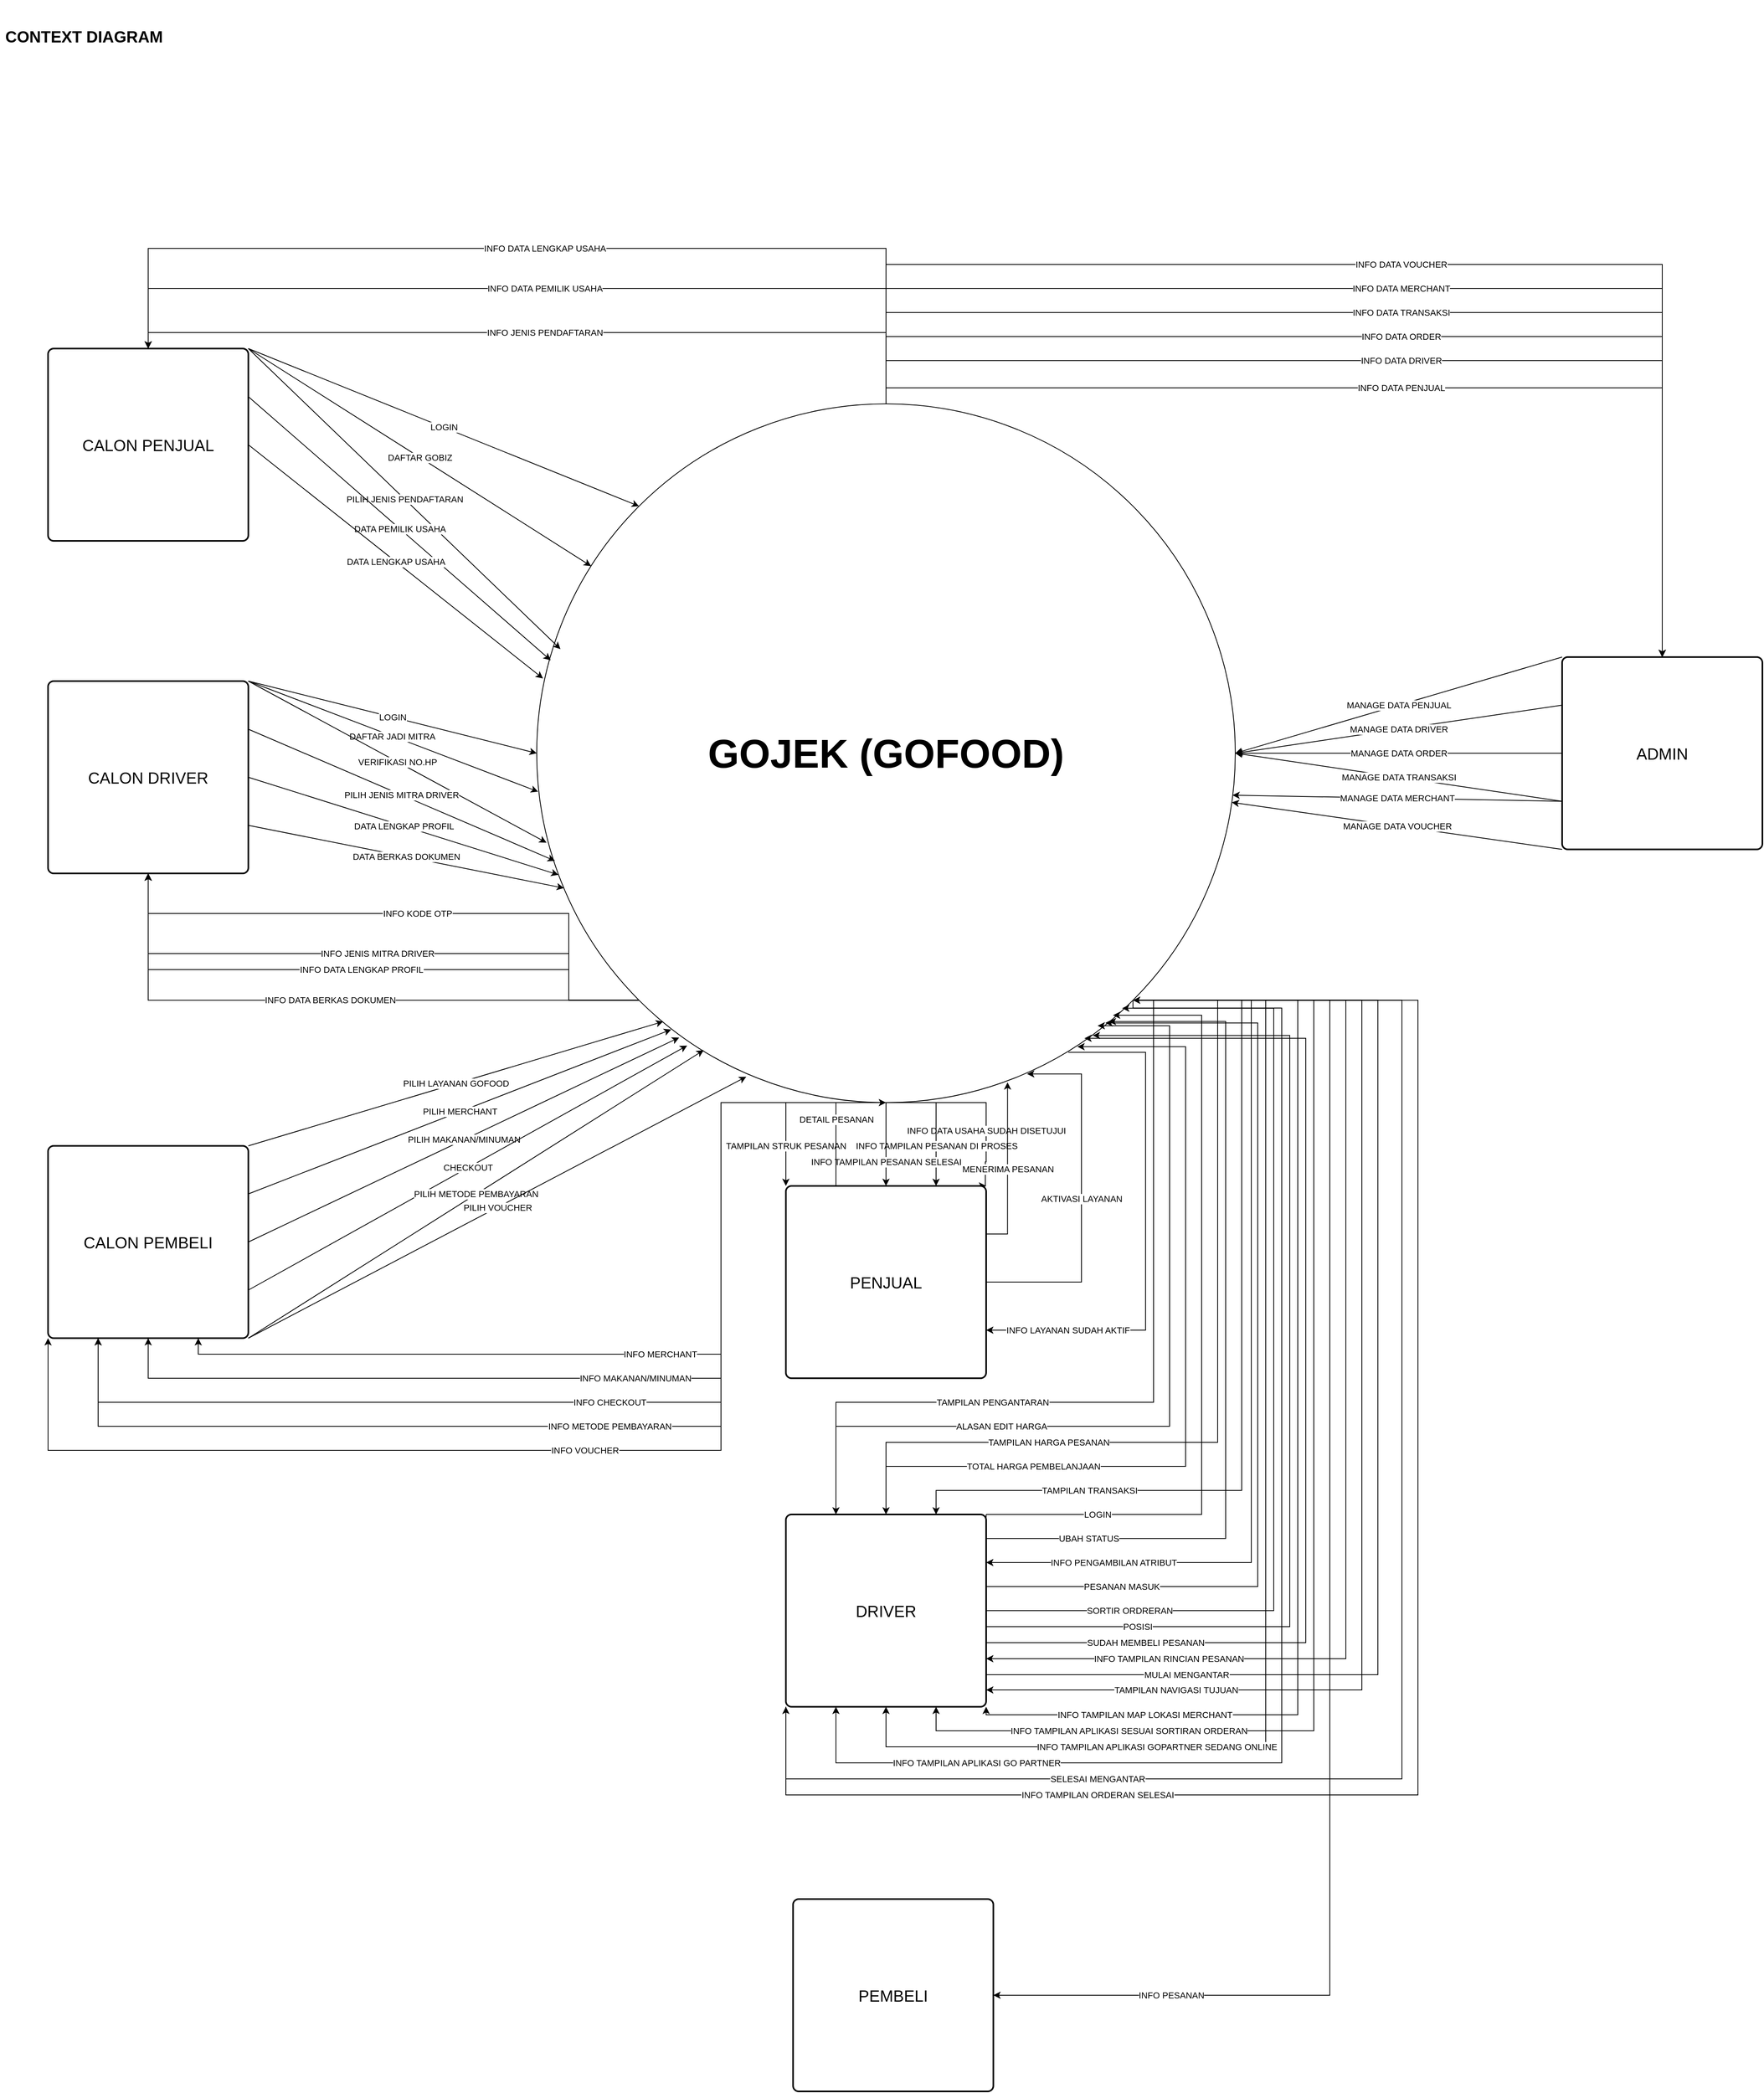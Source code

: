 <mxfile version="16.1.2" type="device"><diagram id="qNPAzWLLIQwViVF5_99x" name="Page-1"><mxGraphModel dx="853" dy="523" grid="1" gridSize="10" guides="1" tooltips="1" connect="1" arrows="1" fold="1" page="1" pageScale="1" pageWidth="2339" pageHeight="3300" math="0" shadow="0"><root><mxCell id="0"/><mxCell id="1" parent="0"/><mxCell id="AlgkqdJsw56AHZs8X-C--29" value="INFO JENIS PENDAFTARAN" style="edgeStyle=orthogonalEdgeStyle;rounded=0;orthogonalLoop=1;jettySize=auto;html=1;exitX=0.5;exitY=0;exitDx=0;exitDy=0;entryX=0.5;entryY=0;entryDx=0;entryDy=0;" parent="1" source="AlgkqdJsw56AHZs8X-C--8" target="AlgkqdJsw56AHZs8X-C--14" edge="1"><mxGeometry relative="1" as="geometry"/></mxCell><mxCell id="AlgkqdJsw56AHZs8X-C--31" value="INFO DATA PEMILIK USAHA" style="edgeStyle=orthogonalEdgeStyle;rounded=0;orthogonalLoop=1;jettySize=auto;html=1;exitX=0.5;exitY=0;exitDx=0;exitDy=0;entryX=0.5;entryY=0;entryDx=0;entryDy=0;" parent="1" source="AlgkqdJsw56AHZs8X-C--8" target="AlgkqdJsw56AHZs8X-C--14" edge="1"><mxGeometry relative="1" as="geometry"><Array as="points"><mxPoint x="1136" y="390"/><mxPoint x="215" y="390"/></Array></mxGeometry></mxCell><mxCell id="AlgkqdJsw56AHZs8X-C--33" value="INFO DATA LENGKAP USAHA" style="edgeStyle=orthogonalEdgeStyle;rounded=0;orthogonalLoop=1;jettySize=auto;html=1;exitX=0.5;exitY=0;exitDx=0;exitDy=0;entryX=0.5;entryY=0;entryDx=0;entryDy=0;" parent="1" source="AlgkqdJsw56AHZs8X-C--8" target="AlgkqdJsw56AHZs8X-C--14" edge="1"><mxGeometry relative="1" as="geometry"><Array as="points"><mxPoint x="1136" y="340"/><mxPoint x="215" y="340"/></Array></mxGeometry></mxCell><mxCell id="AlgkqdJsw56AHZs8X-C--35" value="INFO DATA USAHA SUDAH DISETUJUI" style="edgeStyle=orthogonalEdgeStyle;rounded=0;orthogonalLoop=1;jettySize=auto;html=1;exitX=0.5;exitY=1;exitDx=0;exitDy=0;entryX=1;entryY=0;entryDx=0;entryDy=0;" parent="1" source="AlgkqdJsw56AHZs8X-C--8" target="AlgkqdJsw56AHZs8X-C--34" edge="1"><mxGeometry x="0.382" relative="1" as="geometry"><Array as="points"><mxPoint x="1261" y="1406"/><mxPoint x="1261" y="1480"/><mxPoint x="1260" y="1510"/></Array><mxPoint as="offset"/></mxGeometry></mxCell><mxCell id="AlgkqdJsw56AHZs8X-C--38" value="INFO LAYANAN SUDAH AKTIF" style="edgeStyle=orthogonalEdgeStyle;rounded=0;orthogonalLoop=1;jettySize=auto;html=1;exitX=0.761;exitY=0.928;exitDx=0;exitDy=0;entryX=1;entryY=0.75;entryDx=0;entryDy=0;exitPerimeter=0;" parent="1" source="AlgkqdJsw56AHZs8X-C--8" target="AlgkqdJsw56AHZs8X-C--34" edge="1"><mxGeometry x="0.681" relative="1" as="geometry"><Array as="points"><mxPoint x="1460" y="1343"/><mxPoint x="1460" y="1690"/></Array><mxPoint as="offset"/></mxGeometry></mxCell><mxCell id="AlgkqdJsw56AHZs8X-C--42" value="INFO KODE OTP" style="edgeStyle=orthogonalEdgeStyle;rounded=0;orthogonalLoop=1;jettySize=auto;html=1;exitX=0;exitY=1;exitDx=0;exitDy=0;entryX=0.5;entryY=1;entryDx=0;entryDy=0;" parent="1" source="AlgkqdJsw56AHZs8X-C--8" target="AlgkqdJsw56AHZs8X-C--24" edge="1"><mxGeometry relative="1" as="geometry"><Array as="points"><mxPoint x="740" y="1278"/><mxPoint x="740" y="1170"/><mxPoint x="215" y="1170"/></Array></mxGeometry></mxCell><mxCell id="AlgkqdJsw56AHZs8X-C--44" value="INFO JENIS MITRA DRIVER" style="edgeStyle=orthogonalEdgeStyle;rounded=0;orthogonalLoop=1;jettySize=auto;html=1;exitX=0;exitY=1;exitDx=0;exitDy=0;entryX=0.5;entryY=1;entryDx=0;entryDy=0;" parent="1" source="AlgkqdJsw56AHZs8X-C--8" target="AlgkqdJsw56AHZs8X-C--24" edge="1"><mxGeometry relative="1" as="geometry"><Array as="points"><mxPoint x="740" y="1278"/><mxPoint x="740" y="1220"/><mxPoint x="215" y="1220"/></Array></mxGeometry></mxCell><mxCell id="AlgkqdJsw56AHZs8X-C--46" value="INFO DATA LENGKAP PROFIL" style="edgeStyle=orthogonalEdgeStyle;rounded=0;orthogonalLoop=1;jettySize=auto;html=1;exitX=0;exitY=1;exitDx=0;exitDy=0;entryX=0.5;entryY=1;entryDx=0;entryDy=0;" parent="1" source="AlgkqdJsw56AHZs8X-C--8" target="AlgkqdJsw56AHZs8X-C--24" edge="1"><mxGeometry relative="1" as="geometry"><Array as="points"><mxPoint x="740" y="1278"/><mxPoint x="740" y="1240"/><mxPoint x="215" y="1240"/></Array></mxGeometry></mxCell><mxCell id="AlgkqdJsw56AHZs8X-C--48" value="INFO DATA BERKAS DOKUMEN" style="edgeStyle=orthogonalEdgeStyle;rounded=0;orthogonalLoop=1;jettySize=auto;html=1;exitX=0;exitY=1;exitDx=0;exitDy=0;entryX=0.5;entryY=1;entryDx=0;entryDy=0;" parent="1" source="AlgkqdJsw56AHZs8X-C--8" target="AlgkqdJsw56AHZs8X-C--24" edge="1"><mxGeometry relative="1" as="geometry"><Array as="points"><mxPoint x="215" y="1278"/></Array></mxGeometry></mxCell><mxCell id="AlgkqdJsw56AHZs8X-C--51" value="INFO PENGAMBILAN ATRIBUT" style="edgeStyle=orthogonalEdgeStyle;rounded=0;orthogonalLoop=1;jettySize=auto;html=1;exitX=1;exitY=1;exitDx=0;exitDy=0;entryX=1;entryY=0.25;entryDx=0;entryDy=0;" parent="1" source="AlgkqdJsw56AHZs8X-C--8" target="AlgkqdJsw56AHZs8X-C--49" edge="1"><mxGeometry x="0.731" relative="1" as="geometry"><Array as="points"><mxPoint x="1592" y="1278"/><mxPoint x="1592" y="1980"/></Array><mxPoint as="offset"/></mxGeometry></mxCell><mxCell id="AlgkqdJsw56AHZs8X-C--59" value="INFO PESANAN" style="edgeStyle=orthogonalEdgeStyle;rounded=0;orthogonalLoop=1;jettySize=auto;html=1;exitX=1;exitY=1;exitDx=0;exitDy=0;entryX=1;entryY=0.5;entryDx=0;entryDy=0;" parent="1" source="AlgkqdJsw56AHZs8X-C--8" target="AlgkqdJsw56AHZs8X-C--58" edge="1"><mxGeometry x="0.766" relative="1" as="geometry"><Array as="points"><mxPoint x="1690" y="1278"/><mxPoint x="1690" y="2520"/></Array><mxPoint x="-1" as="offset"/></mxGeometry></mxCell><mxCell id="AlgkqdJsw56AHZs8X-C--60" value="INFO MERCHANT" style="edgeStyle=orthogonalEdgeStyle;rounded=0;orthogonalLoop=1;jettySize=auto;html=1;exitX=0.5;exitY=1;exitDx=0;exitDy=0;entryX=0.75;entryY=1;entryDx=0;entryDy=0;" parent="1" source="AlgkqdJsw56AHZs8X-C--8" target="AlgkqdJsw56AHZs8X-C--25" edge="1"><mxGeometry relative="1" as="geometry"><Array as="points"><mxPoint x="930" y="1406"/><mxPoint x="930" y="1720"/><mxPoint x="278" y="1720"/></Array></mxGeometry></mxCell><mxCell id="AlgkqdJsw56AHZs8X-C--61" value="INFO MAKANAN/MINUMAN" style="edgeStyle=orthogonalEdgeStyle;rounded=0;orthogonalLoop=1;jettySize=auto;html=1;exitX=0.5;exitY=1;exitDx=0;exitDy=0;entryX=0.5;entryY=1;entryDx=0;entryDy=0;" parent="1" source="AlgkqdJsw56AHZs8X-C--8" target="AlgkqdJsw56AHZs8X-C--25" edge="1"><mxGeometry relative="1" as="geometry"><Array as="points"><mxPoint x="930" y="1406"/><mxPoint x="930" y="1750"/><mxPoint x="215" y="1750"/></Array></mxGeometry></mxCell><mxCell id="AlgkqdJsw56AHZs8X-C--62" value="INFO CHECKOUT" style="edgeStyle=orthogonalEdgeStyle;rounded=0;orthogonalLoop=1;jettySize=auto;html=1;exitX=0.5;exitY=1;exitDx=0;exitDy=0;entryX=0.25;entryY=1;entryDx=0;entryDy=0;" parent="1" source="AlgkqdJsw56AHZs8X-C--8" target="AlgkqdJsw56AHZs8X-C--25" edge="1"><mxGeometry relative="1" as="geometry"><Array as="points"><mxPoint x="930" y="1406"/><mxPoint x="930" y="1780"/><mxPoint x="153" y="1780"/></Array></mxGeometry></mxCell><mxCell id="AlgkqdJsw56AHZs8X-C--63" value="INFO METODE PEMBAYARAN" style="edgeStyle=orthogonalEdgeStyle;rounded=0;orthogonalLoop=1;jettySize=auto;html=1;exitX=0.5;exitY=1;exitDx=0;exitDy=0;entryX=0.25;entryY=1;entryDx=0;entryDy=0;" parent="1" source="AlgkqdJsw56AHZs8X-C--8" target="AlgkqdJsw56AHZs8X-C--25" edge="1"><mxGeometry relative="1" as="geometry"><Array as="points"><mxPoint x="930" y="1406"/><mxPoint x="930" y="1810"/><mxPoint x="153" y="1810"/></Array></mxGeometry></mxCell><mxCell id="AlgkqdJsw56AHZs8X-C--64" value="INFO VOUCHER" style="edgeStyle=orthogonalEdgeStyle;rounded=0;orthogonalLoop=1;jettySize=auto;html=1;exitX=0.5;exitY=1;exitDx=0;exitDy=0;entryX=0;entryY=1;entryDx=0;entryDy=0;" parent="1" source="AlgkqdJsw56AHZs8X-C--8" target="AlgkqdJsw56AHZs8X-C--25" edge="1"><mxGeometry relative="1" as="geometry"><Array as="points"><mxPoint x="930" y="1406"/><mxPoint x="930" y="1840"/><mxPoint x="90" y="1840"/></Array></mxGeometry></mxCell><mxCell id="AlgkqdJsw56AHZs8X-C--71" value="INFO DATA PENJUAL" style="edgeStyle=orthogonalEdgeStyle;rounded=0;orthogonalLoop=1;jettySize=auto;html=1;exitX=0.5;exitY=0;exitDx=0;exitDy=0;entryX=0.5;entryY=0;entryDx=0;entryDy=0;" parent="1" source="AlgkqdJsw56AHZs8X-C--8" target="AlgkqdJsw56AHZs8X-C--20" edge="1"><mxGeometry relative="1" as="geometry"/></mxCell><mxCell id="AlgkqdJsw56AHZs8X-C--72" value="INFO DATA DRIVER" style="edgeStyle=orthogonalEdgeStyle;rounded=0;orthogonalLoop=1;jettySize=auto;html=1;exitX=0.5;exitY=0;exitDx=0;exitDy=0;entryX=0.5;entryY=0;entryDx=0;entryDy=0;" parent="1" source="AlgkqdJsw56AHZs8X-C--8" target="AlgkqdJsw56AHZs8X-C--20" edge="1"><mxGeometry relative="1" as="geometry"><Array as="points"><mxPoint x="1136" y="480"/><mxPoint x="2105" y="480"/></Array></mxGeometry></mxCell><mxCell id="AlgkqdJsw56AHZs8X-C--73" value="INFO DATA ORDER" style="edgeStyle=orthogonalEdgeStyle;rounded=0;orthogonalLoop=1;jettySize=auto;html=1;exitX=0.5;exitY=0;exitDx=0;exitDy=0;entryX=0.5;entryY=0;entryDx=0;entryDy=0;" parent="1" source="AlgkqdJsw56AHZs8X-C--8" target="AlgkqdJsw56AHZs8X-C--20" edge="1"><mxGeometry relative="1" as="geometry"><Array as="points"><mxPoint x="1136" y="450"/><mxPoint x="2105" y="450"/></Array></mxGeometry></mxCell><mxCell id="AlgkqdJsw56AHZs8X-C--74" value="INFO DATA TRANSAKSI" style="edgeStyle=orthogonalEdgeStyle;rounded=0;orthogonalLoop=1;jettySize=auto;html=1;exitX=0.5;exitY=0;exitDx=0;exitDy=0;entryX=0.5;entryY=0;entryDx=0;entryDy=0;" parent="1" source="AlgkqdJsw56AHZs8X-C--8" target="AlgkqdJsw56AHZs8X-C--20" edge="1"><mxGeometry relative="1" as="geometry"><Array as="points"><mxPoint x="1136" y="420"/><mxPoint x="2105" y="420"/></Array></mxGeometry></mxCell><mxCell id="AlgkqdJsw56AHZs8X-C--75" value="INFO DATA MERCHANT" style="edgeStyle=orthogonalEdgeStyle;rounded=0;orthogonalLoop=1;jettySize=auto;html=1;exitX=0.5;exitY=0;exitDx=0;exitDy=0;entryX=0.5;entryY=0;entryDx=0;entryDy=0;" parent="1" source="AlgkqdJsw56AHZs8X-C--8" target="AlgkqdJsw56AHZs8X-C--20" edge="1"><mxGeometry relative="1" as="geometry"><Array as="points"><mxPoint x="1136" y="390"/><mxPoint x="2105" y="390"/></Array></mxGeometry></mxCell><mxCell id="AlgkqdJsw56AHZs8X-C--76" value="INFO DATA VOUCHER" style="edgeStyle=orthogonalEdgeStyle;rounded=0;orthogonalLoop=1;jettySize=auto;html=1;exitX=0.5;exitY=0;exitDx=0;exitDy=0;entryX=0.5;entryY=0;entryDx=0;entryDy=0;" parent="1" source="AlgkqdJsw56AHZs8X-C--8" target="AlgkqdJsw56AHZs8X-C--20" edge="1"><mxGeometry relative="1" as="geometry"><Array as="points"><mxPoint x="1136" y="360"/><mxPoint x="2105" y="360"/></Array></mxGeometry></mxCell><mxCell id="VKPBdUOUW9ax7Wd3EHMU-4" value="INFO TAMPILAN APLIKASI GOPARTNER SEDANG ONLINE" style="edgeStyle=orthogonalEdgeStyle;rounded=0;orthogonalLoop=1;jettySize=auto;html=1;exitX=1;exitY=1;exitDx=0;exitDy=0;entryX=0.5;entryY=1;entryDx=0;entryDy=0;" edge="1" parent="1" source="AlgkqdJsw56AHZs8X-C--8" target="AlgkqdJsw56AHZs8X-C--49"><mxGeometry x="0.521" relative="1" as="geometry"><Array as="points"><mxPoint x="1610" y="1278"/><mxPoint x="1610" y="2210"/><mxPoint x="1136" y="2210"/></Array><mxPoint as="offset"/></mxGeometry></mxCell><mxCell id="VKPBdUOUW9ax7Wd3EHMU-6" value="INFO TAMPILAN APLIKASI SESUAI SORTIRAN ORDERAN" style="edgeStyle=orthogonalEdgeStyle;rounded=0;orthogonalLoop=1;jettySize=auto;html=1;exitX=1;exitY=1;exitDx=0;exitDy=0;entryX=0.75;entryY=1;entryDx=0;entryDy=0;" edge="1" parent="1" source="AlgkqdJsw56AHZs8X-C--8" target="AlgkqdJsw56AHZs8X-C--49"><mxGeometry x="0.669" relative="1" as="geometry"><mxPoint x="1360" y="2172.191" as="targetPoint"/><Array as="points"><mxPoint x="1670" y="1278"/><mxPoint x="1670" y="2190"/><mxPoint x="1199" y="2190"/></Array><mxPoint x="-1" as="offset"/></mxGeometry></mxCell><mxCell id="VKPBdUOUW9ax7Wd3EHMU-8" value="INFO TAMPILAN MAP LOKASI MERCHANT" style="edgeStyle=orthogonalEdgeStyle;rounded=0;orthogonalLoop=1;jettySize=auto;html=1;exitX=1;exitY=1;exitDx=0;exitDy=0;entryX=1;entryY=1;entryDx=0;entryDy=0;" edge="1" parent="1" source="AlgkqdJsw56AHZs8X-C--8" target="AlgkqdJsw56AHZs8X-C--49"><mxGeometry x="0.721" relative="1" as="geometry"><Array as="points"><mxPoint x="1650" y="1278"/><mxPoint x="1650" y="2170"/><mxPoint x="1261" y="2170"/></Array><mxPoint x="-1" as="offset"/></mxGeometry></mxCell><mxCell id="VKPBdUOUW9ax7Wd3EHMU-10" value="INFO TAMPILAN RINCIAN PESANAN" style="edgeStyle=orthogonalEdgeStyle;rounded=0;orthogonalLoop=1;jettySize=auto;html=1;exitX=1;exitY=1;exitDx=0;exitDy=0;entryX=1;entryY=0.75;entryDx=0;entryDy=0;" edge="1" parent="1" source="AlgkqdJsw56AHZs8X-C--8" target="AlgkqdJsw56AHZs8X-C--49"><mxGeometry x="0.702" relative="1" as="geometry"><Array as="points"><mxPoint x="1710" y="1278"/><mxPoint x="1710" y="2100"/></Array><mxPoint x="-1" as="offset"/></mxGeometry></mxCell><mxCell id="VKPBdUOUW9ax7Wd3EHMU-12" value="TAMPILAN TRANSAKSI" style="edgeStyle=orthogonalEdgeStyle;rounded=0;orthogonalLoop=1;jettySize=auto;html=1;exitX=1;exitY=1;exitDx=0;exitDy=0;entryX=0.75;entryY=0;entryDx=0;entryDy=0;" edge="1" parent="1" source="AlgkqdJsw56AHZs8X-C--8" target="AlgkqdJsw56AHZs8X-C--49"><mxGeometry x="0.618" relative="1" as="geometry"><Array as="points"><mxPoint x="1580" y="1278"/><mxPoint x="1580" y="1890"/><mxPoint x="1199" y="1890"/></Array><mxPoint as="offset"/></mxGeometry></mxCell><mxCell id="VKPBdUOUW9ax7Wd3EHMU-14" value="TAMPILAN HARGA PESANAN" style="edgeStyle=orthogonalEdgeStyle;rounded=0;orthogonalLoop=1;jettySize=auto;html=1;exitX=1;exitY=1;exitDx=0;exitDy=0;entryX=0.5;entryY=0;entryDx=0;entryDy=0;" edge="1" parent="1" source="AlgkqdJsw56AHZs8X-C--8" target="AlgkqdJsw56AHZs8X-C--49"><mxGeometry x="0.494" relative="1" as="geometry"><Array as="points"><mxPoint x="1550" y="1278"/><mxPoint x="1550" y="1830"/><mxPoint x="1136" y="1830"/></Array><mxPoint x="-1" as="offset"/></mxGeometry></mxCell><mxCell id="VKPBdUOUW9ax7Wd3EHMU-16" value="TAMPILAN PENGANTARAN" style="edgeStyle=orthogonalEdgeStyle;rounded=0;orthogonalLoop=1;jettySize=auto;html=1;exitX=1;exitY=1;exitDx=0;exitDy=0;entryX=0.25;entryY=0;entryDx=0;entryDy=0;" edge="1" parent="1" source="AlgkqdJsw56AHZs8X-C--8" target="AlgkqdJsw56AHZs8X-C--49"><mxGeometry x="0.368" relative="1" as="geometry"><Array as="points"><mxPoint x="1470" y="1278"/><mxPoint x="1470" y="1780"/><mxPoint x="1073" y="1780"/></Array><mxPoint x="-1" as="offset"/></mxGeometry></mxCell><mxCell id="VKPBdUOUW9ax7Wd3EHMU-18" value="TAMPILAN NAVIGASI TUJUAN" style="edgeStyle=orthogonalEdgeStyle;rounded=0;orthogonalLoop=1;jettySize=auto;html=1;exitX=1;exitY=1;exitDx=0;exitDy=0;" edge="1" parent="1" source="AlgkqdJsw56AHZs8X-C--8" target="AlgkqdJsw56AHZs8X-C--49"><mxGeometry x="0.707" relative="1" as="geometry"><Array as="points"><mxPoint x="1730" y="1278"/><mxPoint x="1730" y="2139"/></Array><mxPoint as="offset"/></mxGeometry></mxCell><mxCell id="VKPBdUOUW9ax7Wd3EHMU-20" value="INFO TAMPILAN ORDERAN SELESAI" style="edgeStyle=orthogonalEdgeStyle;rounded=0;orthogonalLoop=1;jettySize=auto;html=1;exitX=1;exitY=1;exitDx=0;exitDy=0;entryX=0;entryY=1;entryDx=0;entryDy=0;" edge="1" parent="1" source="AlgkqdJsw56AHZs8X-C--8" target="AlgkqdJsw56AHZs8X-C--49"><mxGeometry x="0.556" relative="1" as="geometry"><Array as="points"><mxPoint x="1800" y="1278"/><mxPoint x="1800" y="2270"/><mxPoint x="1011" y="2270"/></Array><mxPoint as="offset"/></mxGeometry></mxCell><mxCell id="VKPBdUOUW9ax7Wd3EHMU-22" value="INFO TAMPILAN PESANAN DI PROSES" style="edgeStyle=orthogonalEdgeStyle;rounded=0;orthogonalLoop=1;jettySize=auto;html=1;exitX=0.5;exitY=1;exitDx=0;exitDy=0;entryX=0.75;entryY=0;entryDx=0;entryDy=0;" edge="1" parent="1" source="AlgkqdJsw56AHZs8X-C--8" target="AlgkqdJsw56AHZs8X-C--34"><mxGeometry x="0.4" relative="1" as="geometry"><Array as="points"><mxPoint x="1199" y="1406"/></Array><mxPoint as="offset"/></mxGeometry></mxCell><mxCell id="VKPBdUOUW9ax7Wd3EHMU-23" value="INFO TAMPILAN PESANAN SELESAI" style="edgeStyle=orthogonalEdgeStyle;rounded=0;orthogonalLoop=1;jettySize=auto;html=1;exitX=0.5;exitY=1;exitDx=0;exitDy=0;entryX=0.5;entryY=0;entryDx=0;entryDy=0;" edge="1" parent="1" source="AlgkqdJsw56AHZs8X-C--8" target="AlgkqdJsw56AHZs8X-C--34"><mxGeometry x="0.423" relative="1" as="geometry"><mxPoint as="offset"/></mxGeometry></mxCell><mxCell id="VKPBdUOUW9ax7Wd3EHMU-25" value="TAMPILAN STRUK PESANAN" style="edgeStyle=orthogonalEdgeStyle;rounded=0;orthogonalLoop=1;jettySize=auto;html=1;exitX=0.5;exitY=1;exitDx=0;exitDy=0;entryX=0;entryY=0;entryDx=0;entryDy=0;" edge="1" parent="1" source="AlgkqdJsw56AHZs8X-C--8" target="AlgkqdJsw56AHZs8X-C--34"><mxGeometry x="0.563" relative="1" as="geometry"><Array as="points"><mxPoint x="1011" y="1406"/></Array><mxPoint as="offset"/></mxGeometry></mxCell><mxCell id="AlgkqdJsw56AHZs8X-C--8" value="&lt;span style=&quot;font-size: 50px;&quot;&gt;&lt;b style=&quot;font-size: 50px;&quot;&gt;GOJEK (GOFOOD)&lt;/b&gt;&lt;/span&gt;" style="ellipse;whiteSpace=wrap;html=1;aspect=fixed;fontSize=50;" parent="1" vertex="1"><mxGeometry x="700" y="534" width="872" height="872" as="geometry"/></mxCell><mxCell id="AlgkqdJsw56AHZs8X-C--9" value="CONTEXT DIAGRAM" style="text;html=1;strokeColor=none;fillColor=none;align=center;verticalAlign=middle;whiteSpace=wrap;rounded=0;fontSize=20;fontStyle=1" parent="1" vertex="1"><mxGeometry x="30" y="30" width="210" height="90" as="geometry"/></mxCell><mxCell id="AlgkqdJsw56AHZs8X-C--26" value="LOGIN" style="rounded=0;orthogonalLoop=1;jettySize=auto;html=1;exitX=1;exitY=0;exitDx=0;exitDy=0;entryX=0;entryY=0;entryDx=0;entryDy=0;" parent="1" source="AlgkqdJsw56AHZs8X-C--14" target="AlgkqdJsw56AHZs8X-C--8" edge="1"><mxGeometry relative="1" as="geometry"/></mxCell><mxCell id="AlgkqdJsw56AHZs8X-C--27" value="DAFTAR GOBIZ" style="edgeStyle=none;rounded=0;orthogonalLoop=1;jettySize=auto;html=1;exitX=1;exitY=0;exitDx=0;exitDy=0;" parent="1" source="AlgkqdJsw56AHZs8X-C--14" target="AlgkqdJsw56AHZs8X-C--8" edge="1"><mxGeometry relative="1" as="geometry"/></mxCell><mxCell id="AlgkqdJsw56AHZs8X-C--28" value="PILIH JENIS PENDAFTARAN" style="edgeStyle=none;rounded=0;orthogonalLoop=1;jettySize=auto;html=1;exitX=1;exitY=0;exitDx=0;exitDy=0;entryX=0.034;entryY=0.351;entryDx=0;entryDy=0;entryPerimeter=0;" parent="1" source="AlgkqdJsw56AHZs8X-C--14" target="AlgkqdJsw56AHZs8X-C--8" edge="1"><mxGeometry relative="1" as="geometry"><mxPoint x="400" y="780" as="targetPoint"/></mxGeometry></mxCell><mxCell id="AlgkqdJsw56AHZs8X-C--30" value="DATA PEMILIK USAHA" style="rounded=0;orthogonalLoop=1;jettySize=auto;html=1;exitX=1;exitY=0.25;exitDx=0;exitDy=0;entryX=0.02;entryY=0.367;entryDx=0;entryDy=0;entryPerimeter=0;" parent="1" source="AlgkqdJsw56AHZs8X-C--14" target="AlgkqdJsw56AHZs8X-C--8" edge="1"><mxGeometry relative="1" as="geometry"/></mxCell><mxCell id="AlgkqdJsw56AHZs8X-C--32" value="DATA LENGKAP USAHA" style="rounded=0;orthogonalLoop=1;jettySize=auto;html=1;exitX=1;exitY=0.5;exitDx=0;exitDy=0;entryX=0.009;entryY=0.393;entryDx=0;entryDy=0;entryPerimeter=0;" parent="1" source="AlgkqdJsw56AHZs8X-C--14" target="AlgkqdJsw56AHZs8X-C--8" edge="1"><mxGeometry relative="1" as="geometry"/></mxCell><mxCell id="AlgkqdJsw56AHZs8X-C--14" value="&lt;font style=&quot;font-size: 20px&quot;&gt;CALON PENJUAL&lt;/font&gt;" style="rounded=1;whiteSpace=wrap;html=1;absoluteArcSize=1;arcSize=14;strokeWidth=2;" parent="1" vertex="1"><mxGeometry x="90" y="465" width="250" height="240" as="geometry"/></mxCell><mxCell id="AlgkqdJsw56AHZs8X-C--65" value="MANAGE DATA PENJUAL" style="rounded=0;orthogonalLoop=1;jettySize=auto;html=1;exitX=0;exitY=0;exitDx=0;exitDy=0;entryX=1;entryY=0.5;entryDx=0;entryDy=0;" parent="1" source="AlgkqdJsw56AHZs8X-C--20" target="AlgkqdJsw56AHZs8X-C--8" edge="1"><mxGeometry relative="1" as="geometry"/></mxCell><mxCell id="AlgkqdJsw56AHZs8X-C--66" value="MANAGE DATA DRIVER" style="edgeStyle=none;rounded=0;orthogonalLoop=1;jettySize=auto;html=1;exitX=0;exitY=0.25;exitDx=0;exitDy=0;entryX=1;entryY=0.5;entryDx=0;entryDy=0;" parent="1" source="AlgkqdJsw56AHZs8X-C--20" target="AlgkqdJsw56AHZs8X-C--8" edge="1"><mxGeometry relative="1" as="geometry"/></mxCell><mxCell id="AlgkqdJsw56AHZs8X-C--67" value="MANAGE DATA ORDER" style="edgeStyle=none;rounded=0;orthogonalLoop=1;jettySize=auto;html=1;exitX=0;exitY=0.5;exitDx=0;exitDy=0;entryX=1;entryY=0.5;entryDx=0;entryDy=0;" parent="1" source="AlgkqdJsw56AHZs8X-C--20" target="AlgkqdJsw56AHZs8X-C--8" edge="1"><mxGeometry relative="1" as="geometry"/></mxCell><mxCell id="AlgkqdJsw56AHZs8X-C--68" value="MANAGE DATA TRANSAKSI" style="edgeStyle=none;rounded=0;orthogonalLoop=1;jettySize=auto;html=1;exitX=0;exitY=0.75;exitDx=0;exitDy=0;entryX=1;entryY=0.5;entryDx=0;entryDy=0;" parent="1" source="AlgkqdJsw56AHZs8X-C--20" target="AlgkqdJsw56AHZs8X-C--8" edge="1"><mxGeometry relative="1" as="geometry"/></mxCell><mxCell id="AlgkqdJsw56AHZs8X-C--69" value="MANAGE DATA MERCHANT" style="edgeStyle=none;rounded=0;orthogonalLoop=1;jettySize=auto;html=1;exitX=0;exitY=0.75;exitDx=0;exitDy=0;entryX=0.996;entryY=0.56;entryDx=0;entryDy=0;entryPerimeter=0;" parent="1" source="AlgkqdJsw56AHZs8X-C--20" target="AlgkqdJsw56AHZs8X-C--8" edge="1"><mxGeometry relative="1" as="geometry"/></mxCell><mxCell id="AlgkqdJsw56AHZs8X-C--70" value="MANAGE DATA VOUCHER" style="edgeStyle=none;rounded=0;orthogonalLoop=1;jettySize=auto;html=1;exitX=0;exitY=1;exitDx=0;exitDy=0;" parent="1" source="AlgkqdJsw56AHZs8X-C--20" target="AlgkqdJsw56AHZs8X-C--8" edge="1"><mxGeometry relative="1" as="geometry"/></mxCell><mxCell id="AlgkqdJsw56AHZs8X-C--20" value="&lt;font style=&quot;font-size: 20px&quot;&gt;ADMIN&lt;/font&gt;" style="rounded=1;whiteSpace=wrap;html=1;absoluteArcSize=1;arcSize=14;strokeWidth=2;" parent="1" vertex="1"><mxGeometry x="1980" y="850" width="250" height="240" as="geometry"/></mxCell><mxCell id="AlgkqdJsw56AHZs8X-C--39" value="LOGIN" style="rounded=0;orthogonalLoop=1;jettySize=auto;html=1;exitX=1;exitY=0;exitDx=0;exitDy=0;entryX=0;entryY=0.5;entryDx=0;entryDy=0;" parent="1" source="AlgkqdJsw56AHZs8X-C--24" target="AlgkqdJsw56AHZs8X-C--8" edge="1"><mxGeometry relative="1" as="geometry"/></mxCell><mxCell id="AlgkqdJsw56AHZs8X-C--40" value="DAFTAR JADI MITRA&amp;nbsp;" style="edgeStyle=none;rounded=0;orthogonalLoop=1;jettySize=auto;html=1;exitX=1;exitY=0;exitDx=0;exitDy=0;entryX=0.002;entryY=0.555;entryDx=0;entryDy=0;entryPerimeter=0;" parent="1" source="AlgkqdJsw56AHZs8X-C--24" target="AlgkqdJsw56AHZs8X-C--8" edge="1"><mxGeometry relative="1" as="geometry"/></mxCell><mxCell id="AlgkqdJsw56AHZs8X-C--41" value="VERIFIKASI NO.HP" style="edgeStyle=none;rounded=0;orthogonalLoop=1;jettySize=auto;html=1;exitX=1;exitY=0;exitDx=0;exitDy=0;entryX=0.014;entryY=0.628;entryDx=0;entryDy=0;entryPerimeter=0;" parent="1" source="AlgkqdJsw56AHZs8X-C--24" target="AlgkqdJsw56AHZs8X-C--8" edge="1"><mxGeometry relative="1" as="geometry"/></mxCell><mxCell id="AlgkqdJsw56AHZs8X-C--43" value="PILIH JENIS MITRA DRIVER" style="rounded=0;orthogonalLoop=1;jettySize=auto;html=1;exitX=1;exitY=0.25;exitDx=0;exitDy=0;entryX=0.026;entryY=0.654;entryDx=0;entryDy=0;entryPerimeter=0;" parent="1" source="AlgkqdJsw56AHZs8X-C--24" target="AlgkqdJsw56AHZs8X-C--8" edge="1"><mxGeometry relative="1" as="geometry"/></mxCell><mxCell id="AlgkqdJsw56AHZs8X-C--45" value="DATA LENGKAP PROFIL" style="rounded=0;orthogonalLoop=1;jettySize=auto;html=1;exitX=1;exitY=0.5;exitDx=0;exitDy=0;entryX=0.031;entryY=0.674;entryDx=0;entryDy=0;entryPerimeter=0;" parent="1" source="AlgkqdJsw56AHZs8X-C--24" target="AlgkqdJsw56AHZs8X-C--8" edge="1"><mxGeometry relative="1" as="geometry"/></mxCell><mxCell id="AlgkqdJsw56AHZs8X-C--47" value="DATA BERKAS DOKUMEN" style="rounded=0;orthogonalLoop=1;jettySize=auto;html=1;exitX=1;exitY=0.75;exitDx=0;exitDy=0;entryX=0.039;entryY=0.693;entryDx=0;entryDy=0;entryPerimeter=0;" parent="1" source="AlgkqdJsw56AHZs8X-C--24" target="AlgkqdJsw56AHZs8X-C--8" edge="1"><mxGeometry relative="1" as="geometry"/></mxCell><mxCell id="AlgkqdJsw56AHZs8X-C--24" value="&lt;font style=&quot;font-size: 20px&quot;&gt;CALON DRIVER&lt;/font&gt;" style="rounded=1;whiteSpace=wrap;html=1;absoluteArcSize=1;arcSize=14;strokeWidth=2;" parent="1" vertex="1"><mxGeometry x="90" y="880" width="250" height="240" as="geometry"/></mxCell><mxCell id="AlgkqdJsw56AHZs8X-C--52" value="PILIH LAYANAN GOFOOD" style="rounded=0;orthogonalLoop=1;jettySize=auto;html=1;exitX=1;exitY=0;exitDx=0;exitDy=0;entryX=0.181;entryY=0.884;entryDx=0;entryDy=0;entryPerimeter=0;" parent="1" source="AlgkqdJsw56AHZs8X-C--25" target="AlgkqdJsw56AHZs8X-C--8" edge="1"><mxGeometry relative="1" as="geometry"/></mxCell><mxCell id="AlgkqdJsw56AHZs8X-C--25" value="&lt;font style=&quot;font-size: 20px&quot;&gt;CALON PEMBELI&lt;/font&gt;" style="rounded=1;whiteSpace=wrap;html=1;absoluteArcSize=1;arcSize=14;strokeWidth=2;" parent="1" vertex="1"><mxGeometry x="90" y="1460" width="250" height="240" as="geometry"/></mxCell><mxCell id="AlgkqdJsw56AHZs8X-C--37" value="AKTIVASI LAYANAN" style="edgeStyle=orthogonalEdgeStyle;rounded=0;orthogonalLoop=1;jettySize=auto;html=1;exitX=1;exitY=0.5;exitDx=0;exitDy=0;entryX=0.702;entryY=0.959;entryDx=0;entryDy=0;entryPerimeter=0;" parent="1" source="AlgkqdJsw56AHZs8X-C--34" target="AlgkqdJsw56AHZs8X-C--8" edge="1"><mxGeometry relative="1" as="geometry"><mxPoint x="1390" y="1430" as="targetPoint"/><Array as="points"><mxPoint x="1380" y="1630"/><mxPoint x="1380" y="1370"/></Array></mxGeometry></mxCell><mxCell id="VKPBdUOUW9ax7Wd3EHMU-21" value="MENERIMA PESANAN" style="edgeStyle=orthogonalEdgeStyle;rounded=0;orthogonalLoop=1;jettySize=auto;html=1;exitX=1;exitY=0.25;exitDx=0;exitDy=0;entryX=0.674;entryY=0.971;entryDx=0;entryDy=0;entryPerimeter=0;" edge="1" parent="1" source="AlgkqdJsw56AHZs8X-C--34" target="AlgkqdJsw56AHZs8X-C--8"><mxGeometry relative="1" as="geometry"><Array as="points"><mxPoint x="1288" y="1570"/></Array></mxGeometry></mxCell><mxCell id="VKPBdUOUW9ax7Wd3EHMU-24" value="DETAIL PESANAN" style="edgeStyle=orthogonalEdgeStyle;rounded=0;orthogonalLoop=1;jettySize=auto;html=1;exitX=0.25;exitY=0;exitDx=0;exitDy=0;entryX=0.5;entryY=1;entryDx=0;entryDy=0;" edge="1" parent="1" source="AlgkqdJsw56AHZs8X-C--34" target="AlgkqdJsw56AHZs8X-C--8"><mxGeometry relative="1" as="geometry"><Array as="points"><mxPoint x="1073" y="1406"/></Array></mxGeometry></mxCell><mxCell id="AlgkqdJsw56AHZs8X-C--34" value="&lt;font style=&quot;font-size: 20px&quot;&gt;PENJUAL&lt;/font&gt;" style="rounded=1;whiteSpace=wrap;html=1;absoluteArcSize=1;arcSize=14;strokeWidth=2;" parent="1" vertex="1"><mxGeometry x="1011" y="1510" width="250" height="240" as="geometry"/></mxCell><mxCell id="VKPBdUOUW9ax7Wd3EHMU-1" value="LOGIN" style="edgeStyle=orthogonalEdgeStyle;rounded=0;orthogonalLoop=1;jettySize=auto;html=1;exitX=1;exitY=0;exitDx=0;exitDy=0;entryX=0.825;entryY=0.875;entryDx=0;entryDy=0;entryPerimeter=0;" edge="1" parent="1" source="AlgkqdJsw56AHZs8X-C--49" target="AlgkqdJsw56AHZs8X-C--8"><mxGeometry x="-0.723" relative="1" as="geometry"><Array as="points"><mxPoint x="1530" y="1920"/><mxPoint x="1530" y="1297"/></Array><mxPoint as="offset"/></mxGeometry></mxCell><mxCell id="VKPBdUOUW9ax7Wd3EHMU-3" value="UBAH STATUS" style="edgeStyle=orthogonalEdgeStyle;rounded=0;orthogonalLoop=1;jettySize=auto;html=1;exitX=1;exitY=0;exitDx=0;exitDy=0;entryX=0.819;entryY=0.884;entryDx=0;entryDy=0;entryPerimeter=0;" edge="1" parent="1" source="AlgkqdJsw56AHZs8X-C--49" target="AlgkqdJsw56AHZs8X-C--8"><mxGeometry x="-0.719" relative="1" as="geometry"><Array as="points"><mxPoint x="1261" y="1950"/><mxPoint x="1560" y="1950"/><mxPoint x="1560" y="1305"/></Array><mxPoint as="offset"/></mxGeometry></mxCell><mxCell id="VKPBdUOUW9ax7Wd3EHMU-5" value="SORTIR ORDRERAN" style="edgeStyle=orthogonalEdgeStyle;rounded=0;orthogonalLoop=1;jettySize=auto;html=1;exitX=1;exitY=0.5;exitDx=0;exitDy=0;entryX=0.838;entryY=0.865;entryDx=0;entryDy=0;entryPerimeter=0;" edge="1" parent="1" source="AlgkqdJsw56AHZs8X-C--49" target="AlgkqdJsw56AHZs8X-C--8"><mxGeometry x="-0.725" relative="1" as="geometry"><Array as="points"><mxPoint x="1620" y="2040"/><mxPoint x="1620" y="1288"/></Array><mxPoint as="offset"/></mxGeometry></mxCell><mxCell id="VKPBdUOUW9ax7Wd3EHMU-7" value="PESANAN MASUK" style="edgeStyle=orthogonalEdgeStyle;rounded=0;orthogonalLoop=1;jettySize=auto;html=1;exitX=1;exitY=0.5;exitDx=0;exitDy=0;entryX=0.814;entryY=0.886;entryDx=0;entryDy=0;entryPerimeter=0;" edge="1" parent="1" source="AlgkqdJsw56AHZs8X-C--49" target="AlgkqdJsw56AHZs8X-C--8"><mxGeometry x="-0.685" relative="1" as="geometry"><Array as="points"><mxPoint x="1261" y="2010"/><mxPoint x="1600" y="2010"/><mxPoint x="1600" y="1307"/></Array><mxPoint as="offset"/></mxGeometry></mxCell><mxCell id="VKPBdUOUW9ax7Wd3EHMU-9" value="POSISI" style="edgeStyle=orthogonalEdgeStyle;rounded=0;orthogonalLoop=1;jettySize=auto;html=1;exitX=1;exitY=0.5;exitDx=0;exitDy=0;entryX=0.796;entryY=0.904;entryDx=0;entryDy=0;entryPerimeter=0;" edge="1" parent="1" source="AlgkqdJsw56AHZs8X-C--49" target="AlgkqdJsw56AHZs8X-C--8"><mxGeometry x="-0.698" relative="1" as="geometry"><Array as="points"><mxPoint x="1261" y="2060"/><mxPoint x="1640" y="2060"/><mxPoint x="1640" y="1322"/></Array><mxPoint as="offset"/></mxGeometry></mxCell><mxCell id="VKPBdUOUW9ax7Wd3EHMU-11" value="SUDAH MEMBELI PESANAN" style="edgeStyle=orthogonalEdgeStyle;rounded=0;orthogonalLoop=1;jettySize=auto;html=1;exitX=1;exitY=0.5;exitDx=0;exitDy=0;entryX=0.784;entryY=0.908;entryDx=0;entryDy=0;entryPerimeter=0;" edge="1" parent="1" source="AlgkqdJsw56AHZs8X-C--49" target="AlgkqdJsw56AHZs8X-C--8"><mxGeometry x="-0.675" relative="1" as="geometry"><Array as="points"><mxPoint x="1261" y="2080"/><mxPoint x="1660" y="2080"/><mxPoint x="1660" y="1326"/></Array><mxPoint as="offset"/></mxGeometry></mxCell><mxCell id="VKPBdUOUW9ax7Wd3EHMU-13" value="TOTAL HARGA PEMBELANJAAN" style="edgeStyle=orthogonalEdgeStyle;rounded=0;orthogonalLoop=1;jettySize=auto;html=1;exitX=0.5;exitY=0;exitDx=0;exitDy=0;entryX=0.774;entryY=0.92;entryDx=0;entryDy=0;entryPerimeter=0;" edge="1" parent="1" source="AlgkqdJsw56AHZs8X-C--49" target="AlgkqdJsw56AHZs8X-C--8"><mxGeometry x="-0.554" relative="1" as="geometry"><Array as="points"><mxPoint x="1136" y="1860"/><mxPoint x="1510" y="1860"/><mxPoint x="1510" y="1336"/></Array><mxPoint as="offset"/></mxGeometry></mxCell><mxCell id="VKPBdUOUW9ax7Wd3EHMU-15" value="ALASAN EDIT HARGA" style="edgeStyle=orthogonalEdgeStyle;rounded=0;orthogonalLoop=1;jettySize=auto;html=1;exitX=0.25;exitY=0;exitDx=0;exitDy=0;entryX=0.803;entryY=0.89;entryDx=0;entryDy=0;entryPerimeter=0;" edge="1" parent="1" source="AlgkqdJsw56AHZs8X-C--49" target="AlgkqdJsw56AHZs8X-C--8"><mxGeometry x="-0.433" relative="1" as="geometry"><Array as="points"><mxPoint x="1073" y="1810"/><mxPoint x="1490" y="1810"/><mxPoint x="1490" y="1310"/></Array><mxPoint as="offset"/></mxGeometry></mxCell><mxCell id="VKPBdUOUW9ax7Wd3EHMU-17" value="MULAI MENGANTAR" style="edgeStyle=orthogonalEdgeStyle;rounded=0;orthogonalLoop=1;jettySize=auto;html=1;exitX=1;exitY=0.75;exitDx=0;exitDy=0;entryX=1;entryY=1;entryDx=0;entryDy=0;" edge="1" parent="1" source="AlgkqdJsw56AHZs8X-C--49" target="AlgkqdJsw56AHZs8X-C--8"><mxGeometry x="-0.675" relative="1" as="geometry"><Array as="points"><mxPoint x="1261" y="2120"/><mxPoint x="1750" y="2120"/><mxPoint x="1750" y="1278"/></Array><mxPoint x="1" as="offset"/></mxGeometry></mxCell><mxCell id="VKPBdUOUW9ax7Wd3EHMU-19" value="SELESAI MENGANTAR" style="edgeStyle=orthogonalEdgeStyle;rounded=0;orthogonalLoop=1;jettySize=auto;html=1;exitX=0;exitY=1;exitDx=0;exitDy=0;entryX=1;entryY=1;entryDx=0;entryDy=0;" edge="1" parent="1" source="AlgkqdJsw56AHZs8X-C--49" target="AlgkqdJsw56AHZs8X-C--8"><mxGeometry x="-0.558" relative="1" as="geometry"><Array as="points"><mxPoint x="1011" y="2250"/><mxPoint x="1780" y="2250"/><mxPoint x="1780" y="1278"/></Array><mxPoint as="offset"/></mxGeometry></mxCell><mxCell id="AlgkqdJsw56AHZs8X-C--49" value="&lt;font style=&quot;font-size: 20px&quot;&gt;DRIVER&lt;/font&gt;" style="rounded=1;whiteSpace=wrap;html=1;absoluteArcSize=1;arcSize=14;strokeWidth=2;" parent="1" vertex="1"><mxGeometry x="1011" y="1920" width="250" height="240" as="geometry"/></mxCell><mxCell id="AlgkqdJsw56AHZs8X-C--53" value="PILIH MERCHANT" style="rounded=0;orthogonalLoop=1;jettySize=auto;html=1;exitX=1;exitY=0.25;exitDx=0;exitDy=0;entryX=0.181;entryY=0.884;entryDx=0;entryDy=0;entryPerimeter=0;" parent="1" source="AlgkqdJsw56AHZs8X-C--25" edge="1"><mxGeometry relative="1" as="geometry"><mxPoint x="350.0" y="1470" as="sourcePoint"/><mxPoint x="867.832" y="1314.848" as="targetPoint"/></mxGeometry></mxCell><mxCell id="AlgkqdJsw56AHZs8X-C--54" value="PILIH MAKANAN/MINUMAN" style="rounded=0;orthogonalLoop=1;jettySize=auto;html=1;exitX=1;exitY=0.5;exitDx=0;exitDy=0;entryX=0.181;entryY=0.884;entryDx=0;entryDy=0;entryPerimeter=0;" parent="1" source="AlgkqdJsw56AHZs8X-C--25" edge="1"><mxGeometry relative="1" as="geometry"><mxPoint x="350.0" y="1530" as="sourcePoint"/><mxPoint x="877.832" y="1324.848" as="targetPoint"/></mxGeometry></mxCell><mxCell id="AlgkqdJsw56AHZs8X-C--55" value="CHECKOUT" style="rounded=0;orthogonalLoop=1;jettySize=auto;html=1;exitX=1;exitY=0.75;exitDx=0;exitDy=0;entryX=0.181;entryY=0.884;entryDx=0;entryDy=0;entryPerimeter=0;" parent="1" source="AlgkqdJsw56AHZs8X-C--25" edge="1"><mxGeometry relative="1" as="geometry"><mxPoint x="350.0" y="1590" as="sourcePoint"/><mxPoint x="887.832" y="1334.848" as="targetPoint"/></mxGeometry></mxCell><mxCell id="AlgkqdJsw56AHZs8X-C--56" value="PILIH METODE PEMBAYARAN" style="rounded=0;orthogonalLoop=1;jettySize=auto;html=1;exitX=1;exitY=1;exitDx=0;exitDy=0;entryX=0.239;entryY=0.925;entryDx=0;entryDy=0;entryPerimeter=0;" parent="1" source="AlgkqdJsw56AHZs8X-C--25" target="AlgkqdJsw56AHZs8X-C--8" edge="1"><mxGeometry relative="1" as="geometry"><mxPoint x="350.0" y="1650" as="sourcePoint"/><mxPoint x="897.832" y="1344.848" as="targetPoint"/></mxGeometry></mxCell><mxCell id="AlgkqdJsw56AHZs8X-C--57" value="PILIH VOUCHER" style="rounded=0;orthogonalLoop=1;jettySize=auto;html=1;exitX=1;exitY=1;exitDx=0;exitDy=0;entryX=0.3;entryY=0.963;entryDx=0;entryDy=0;entryPerimeter=0;" parent="1" source="AlgkqdJsw56AHZs8X-C--25" target="AlgkqdJsw56AHZs8X-C--8" edge="1"><mxGeometry relative="1" as="geometry"><mxPoint x="350.0" y="1710" as="sourcePoint"/><mxPoint x="918.408" y="1350.6" as="targetPoint"/></mxGeometry></mxCell><mxCell id="AlgkqdJsw56AHZs8X-C--58" value="&lt;font style=&quot;font-size: 20px&quot;&gt;PEMBELI&lt;/font&gt;" style="rounded=1;whiteSpace=wrap;html=1;absoluteArcSize=1;arcSize=14;strokeWidth=2;" parent="1" vertex="1"><mxGeometry x="1020" y="2400" width="250" height="240" as="geometry"/></mxCell><mxCell id="VKPBdUOUW9ax7Wd3EHMU-2" value="INFO TAMPILAN APLIKASI GO PARTNER" style="edgeStyle=orthogonalEdgeStyle;rounded=0;orthogonalLoop=1;jettySize=auto;html=1;exitX=1;exitY=1;exitDx=0;exitDy=0;entryX=0.25;entryY=1;entryDx=0;entryDy=0;" edge="1" parent="1" source="AlgkqdJsw56AHZs8X-C--8" target="AlgkqdJsw56AHZs8X-C--49"><mxGeometry x="0.722" relative="1" as="geometry"><Array as="points"><mxPoint x="1444" y="1288"/><mxPoint x="1630" y="1288"/><mxPoint x="1630" y="2230"/><mxPoint x="1073" y="2230"/></Array><mxPoint x="1454.299" y="1288.299" as="sourcePoint"/><mxPoint x="1271" y="1990" as="targetPoint"/><mxPoint as="offset"/></mxGeometry></mxCell></root></mxGraphModel></diagram></mxfile>